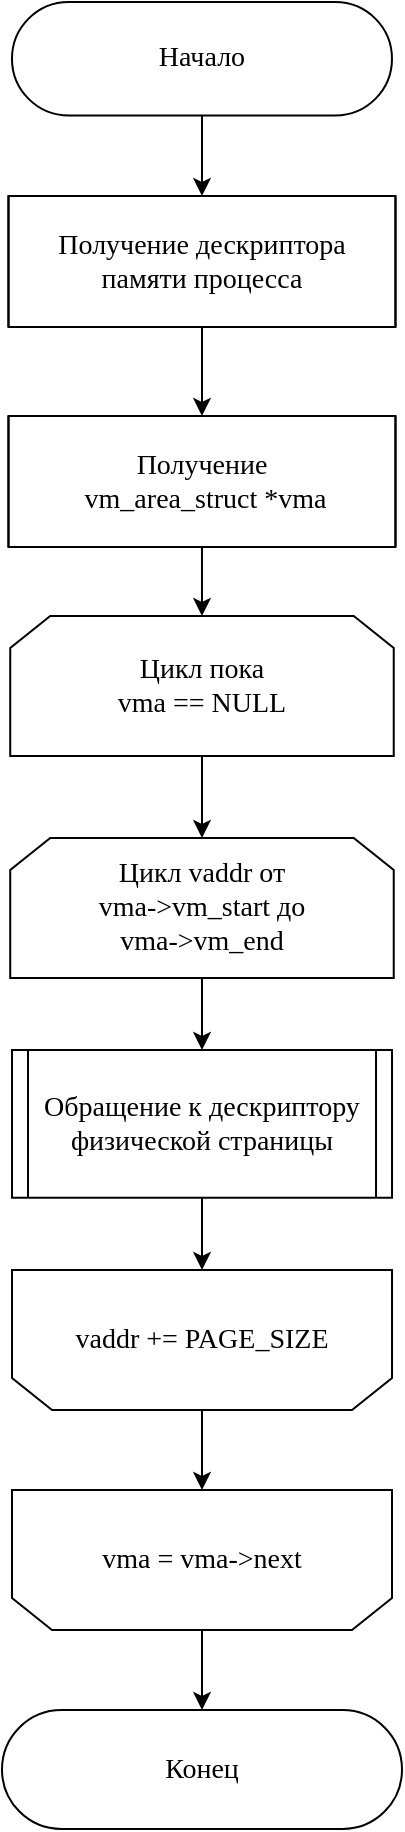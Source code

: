 <mxfile version="20.8.20" type="device"><diagram id="RgSN3iXPOMmVcd3sQznE" name="build_open_how"><mxGraphModel dx="978" dy="591" grid="1" gridSize="10" guides="1" tooltips="1" connect="1" arrows="1" fold="1" page="1" pageScale="1" pageWidth="400" pageHeight="1000" math="0" shadow="0"><root><mxCell id="8PQMTOarsRXWRVsZQ3Ho-0"/><mxCell id="8PQMTOarsRXWRVsZQ3Ho-1" parent="8PQMTOarsRXWRVsZQ3Ho-0"/><mxCell id="NsxkFu4CdgtHTyQgf5XF-7" style="edgeStyle=orthogonalEdgeStyle;rounded=0;jumpStyle=none;html=1;entryX=0.5;entryY=0;entryDx=0;entryDy=0;fontFamily=Times New Roman;fontSize=14;fontColor=default;startArrow=none;startFill=0;endArrow=classic;endFill=1;" parent="8PQMTOarsRXWRVsZQ3Ho-1" source="P7AxN0uPoTCSS8Zey6Q_-0" target="4mWYKtO_c9JaiWSuF3qC-0" edge="1"><mxGeometry relative="1" as="geometry"/></mxCell><mxCell id="P7AxN0uPoTCSS8Zey6Q_-0" value="Начало" style="rounded=1;whiteSpace=wrap;html=1;arcSize=50;fontSize=14;fontFamily=Times New Roman;" parent="8PQMTOarsRXWRVsZQ3Ho-1" vertex="1"><mxGeometry x="104.99" y="43" width="190" height="56.75" as="geometry"/></mxCell><mxCell id="ZTyTd2hyP8cs8vyhj_22-1" style="edgeStyle=orthogonalEdgeStyle;rounded=0;orthogonalLoop=1;jettySize=auto;html=1;exitX=0.5;exitY=1;exitDx=0;exitDy=0;entryX=0.5;entryY=0;entryDx=0;entryDy=0;" parent="8PQMTOarsRXWRVsZQ3Ho-1" source="4mWYKtO_c9JaiWSuF3qC-0" target="ZTyTd2hyP8cs8vyhj_22-0" edge="1"><mxGeometry relative="1" as="geometry"><mxPoint x="199.99" y="250" as="targetPoint"/></mxGeometry></mxCell><mxCell id="4mWYKtO_c9JaiWSuF3qC-0" value="Получение дескриптора &lt;br&gt;памяти процесса" style="shape=process;whiteSpace=wrap;html=1;backgroundOutline=1;fontSize=14;size=0;fontFamily=Times New Roman;" parent="8PQMTOarsRXWRVsZQ3Ho-1" vertex="1"><mxGeometry x="103.24" y="140" width="193.5" height="65.5" as="geometry"/></mxCell><mxCell id="NsxkFu4CdgtHTyQgf5XF-0" value="Конец" style="rounded=1;whiteSpace=wrap;html=1;arcSize=50;fontSize=14;fontFamily=Times New Roman;" parent="8PQMTOarsRXWRVsZQ3Ho-1" vertex="1"><mxGeometry x="100" y="897" width="200" height="59.5" as="geometry"/></mxCell><mxCell id="ZTyTd2hyP8cs8vyhj_22-4" style="edgeStyle=orthogonalEdgeStyle;rounded=0;orthogonalLoop=1;jettySize=auto;html=1;exitX=0.5;exitY=1;exitDx=0;exitDy=0;entryX=0.5;entryY=0;entryDx=0;entryDy=0;fontFamily=Times New Roman;fontSize=14;" parent="8PQMTOarsRXWRVsZQ3Ho-1" source="ZTyTd2hyP8cs8vyhj_22-0" target="ZTyTd2hyP8cs8vyhj_22-3" edge="1"><mxGeometry relative="1" as="geometry"/></mxCell><mxCell id="ZTyTd2hyP8cs8vyhj_22-0" value="Получение&lt;br&gt;&amp;nbsp;vm_area_struct *vma" style="shape=process;whiteSpace=wrap;html=1;backgroundOutline=1;fontSize=14;size=0;fontFamily=Times New Roman;" parent="8PQMTOarsRXWRVsZQ3Ho-1" vertex="1"><mxGeometry x="103.24" y="250" width="193.5" height="65.5" as="geometry"/></mxCell><mxCell id="ZTyTd2hyP8cs8vyhj_22-13" style="edgeStyle=orthogonalEdgeStyle;rounded=0;orthogonalLoop=1;jettySize=auto;html=1;exitX=0.5;exitY=1;exitDx=0;exitDy=0;entryX=0.5;entryY=0;entryDx=0;entryDy=0;fontFamily=Times New Roman;fontSize=14;" parent="8PQMTOarsRXWRVsZQ3Ho-1" source="ZTyTd2hyP8cs8vyhj_22-3" target="ZTyTd2hyP8cs8vyhj_22-12" edge="1"><mxGeometry relative="1" as="geometry"/></mxCell><mxCell id="ZTyTd2hyP8cs8vyhj_22-3" value="&lt;font face=&quot;Times New Roman&quot;&gt;&lt;span style=&quot;font-size: 14px;&quot;&gt;Цикл пока&lt;br&gt;vma == NULL&lt;/span&gt;&lt;/font&gt;" style="shape=loopLimit;whiteSpace=wrap;html=1;strokeWidth=1;" parent="8PQMTOarsRXWRVsZQ3Ho-1" vertex="1"><mxGeometry x="104.12" y="350" width="191.75" height="70" as="geometry"/></mxCell><mxCell id="ZTyTd2hyP8cs8vyhj_22-18" style="edgeStyle=orthogonalEdgeStyle;rounded=0;orthogonalLoop=1;jettySize=auto;html=1;exitX=0.5;exitY=1;exitDx=0;exitDy=0;fontFamily=Times New Roman;fontSize=14;" parent="8PQMTOarsRXWRVsZQ3Ho-1" source="ZTyTd2hyP8cs8vyhj_22-12" target="ZTyTd2hyP8cs8vyhj_22-17" edge="1"><mxGeometry relative="1" as="geometry"><mxPoint x="199.99" y="644.87" as="sourcePoint"/></mxGeometry></mxCell><mxCell id="ZTyTd2hyP8cs8vyhj_22-11" style="edgeStyle=orthogonalEdgeStyle;rounded=0;orthogonalLoop=1;jettySize=auto;html=1;exitX=0.5;exitY=0;exitDx=0;exitDy=0;entryX=0.5;entryY=0;entryDx=0;entryDy=0;fontFamily=Times New Roman;fontSize=14;" parent="8PQMTOarsRXWRVsZQ3Ho-1" source="ZTyTd2hyP8cs8vyhj_22-10" target="NsxkFu4CdgtHTyQgf5XF-0" edge="1"><mxGeometry relative="1" as="geometry"/></mxCell><mxCell id="ZTyTd2hyP8cs8vyhj_22-10" value="vma = vma-&amp;gt;next" style="shape=loopLimit;whiteSpace=wrap;html=1;strokeWidth=1;direction=west;fontFamily=Times New Roman;fontSize=14;" parent="8PQMTOarsRXWRVsZQ3Ho-1" vertex="1"><mxGeometry x="105" y="787" width="190" height="70" as="geometry"/></mxCell><mxCell id="ZTyTd2hyP8cs8vyhj_22-12" value="&lt;font style=&quot;font-size: 14px;&quot; face=&quot;Times New Roman&quot;&gt;Цикл vaddr от&lt;br style=&quot;border-color: var(--border-color);&quot;&gt;&lt;span style=&quot;&quot;&gt;vma-&amp;gt;vm_start до&lt;/span&gt;&lt;br style=&quot;border-color: var(--border-color);&quot;&gt;&lt;span style=&quot;&quot;&gt;vma-&amp;gt;vm_end&lt;/span&gt;&lt;/font&gt;" style="shape=loopLimit;whiteSpace=wrap;html=1;strokeWidth=1;" parent="8PQMTOarsRXWRVsZQ3Ho-1" vertex="1"><mxGeometry x="104.12" y="461" width="191.75" height="70" as="geometry"/></mxCell><mxCell id="ZTyTd2hyP8cs8vyhj_22-20" style="edgeStyle=orthogonalEdgeStyle;rounded=0;orthogonalLoop=1;jettySize=auto;html=1;exitX=0.5;exitY=0;exitDx=0;exitDy=0;entryX=0.5;entryY=1;entryDx=0;entryDy=0;fontFamily=Times New Roman;fontSize=14;" parent="8PQMTOarsRXWRVsZQ3Ho-1" source="ZTyTd2hyP8cs8vyhj_22-14" target="ZTyTd2hyP8cs8vyhj_22-10" edge="1"><mxGeometry relative="1" as="geometry"/></mxCell><mxCell id="ZTyTd2hyP8cs8vyhj_22-14" value="vaddr += PAGE_SIZE" style="shape=loopLimit;whiteSpace=wrap;html=1;strokeWidth=1;direction=west;fontFamily=Times New Roman;fontSize=14;" parent="8PQMTOarsRXWRVsZQ3Ho-1" vertex="1"><mxGeometry x="105.01" y="677" width="190" height="70" as="geometry"/></mxCell><mxCell id="ZTyTd2hyP8cs8vyhj_22-19" style="edgeStyle=orthogonalEdgeStyle;rounded=0;orthogonalLoop=1;jettySize=auto;html=1;exitX=0.5;exitY=1;exitDx=0;exitDy=0;entryX=0.5;entryY=1;entryDx=0;entryDy=0;fontFamily=Times New Roman;fontSize=14;" parent="8PQMTOarsRXWRVsZQ3Ho-1" source="ZTyTd2hyP8cs8vyhj_22-17" target="ZTyTd2hyP8cs8vyhj_22-14" edge="1"><mxGeometry relative="1" as="geometry"/></mxCell><mxCell id="ZTyTd2hyP8cs8vyhj_22-17" value="Обращение к дескриптору физической страницы" style="shape=process;whiteSpace=wrap;html=1;backgroundOutline=1;fontSize=14;size=0.042;fontFamily=Times New Roman;" parent="8PQMTOarsRXWRVsZQ3Ho-1" vertex="1"><mxGeometry x="105.01" y="567" width="190" height="73.87" as="geometry"/></mxCell></root></mxGraphModel></diagram></mxfile>